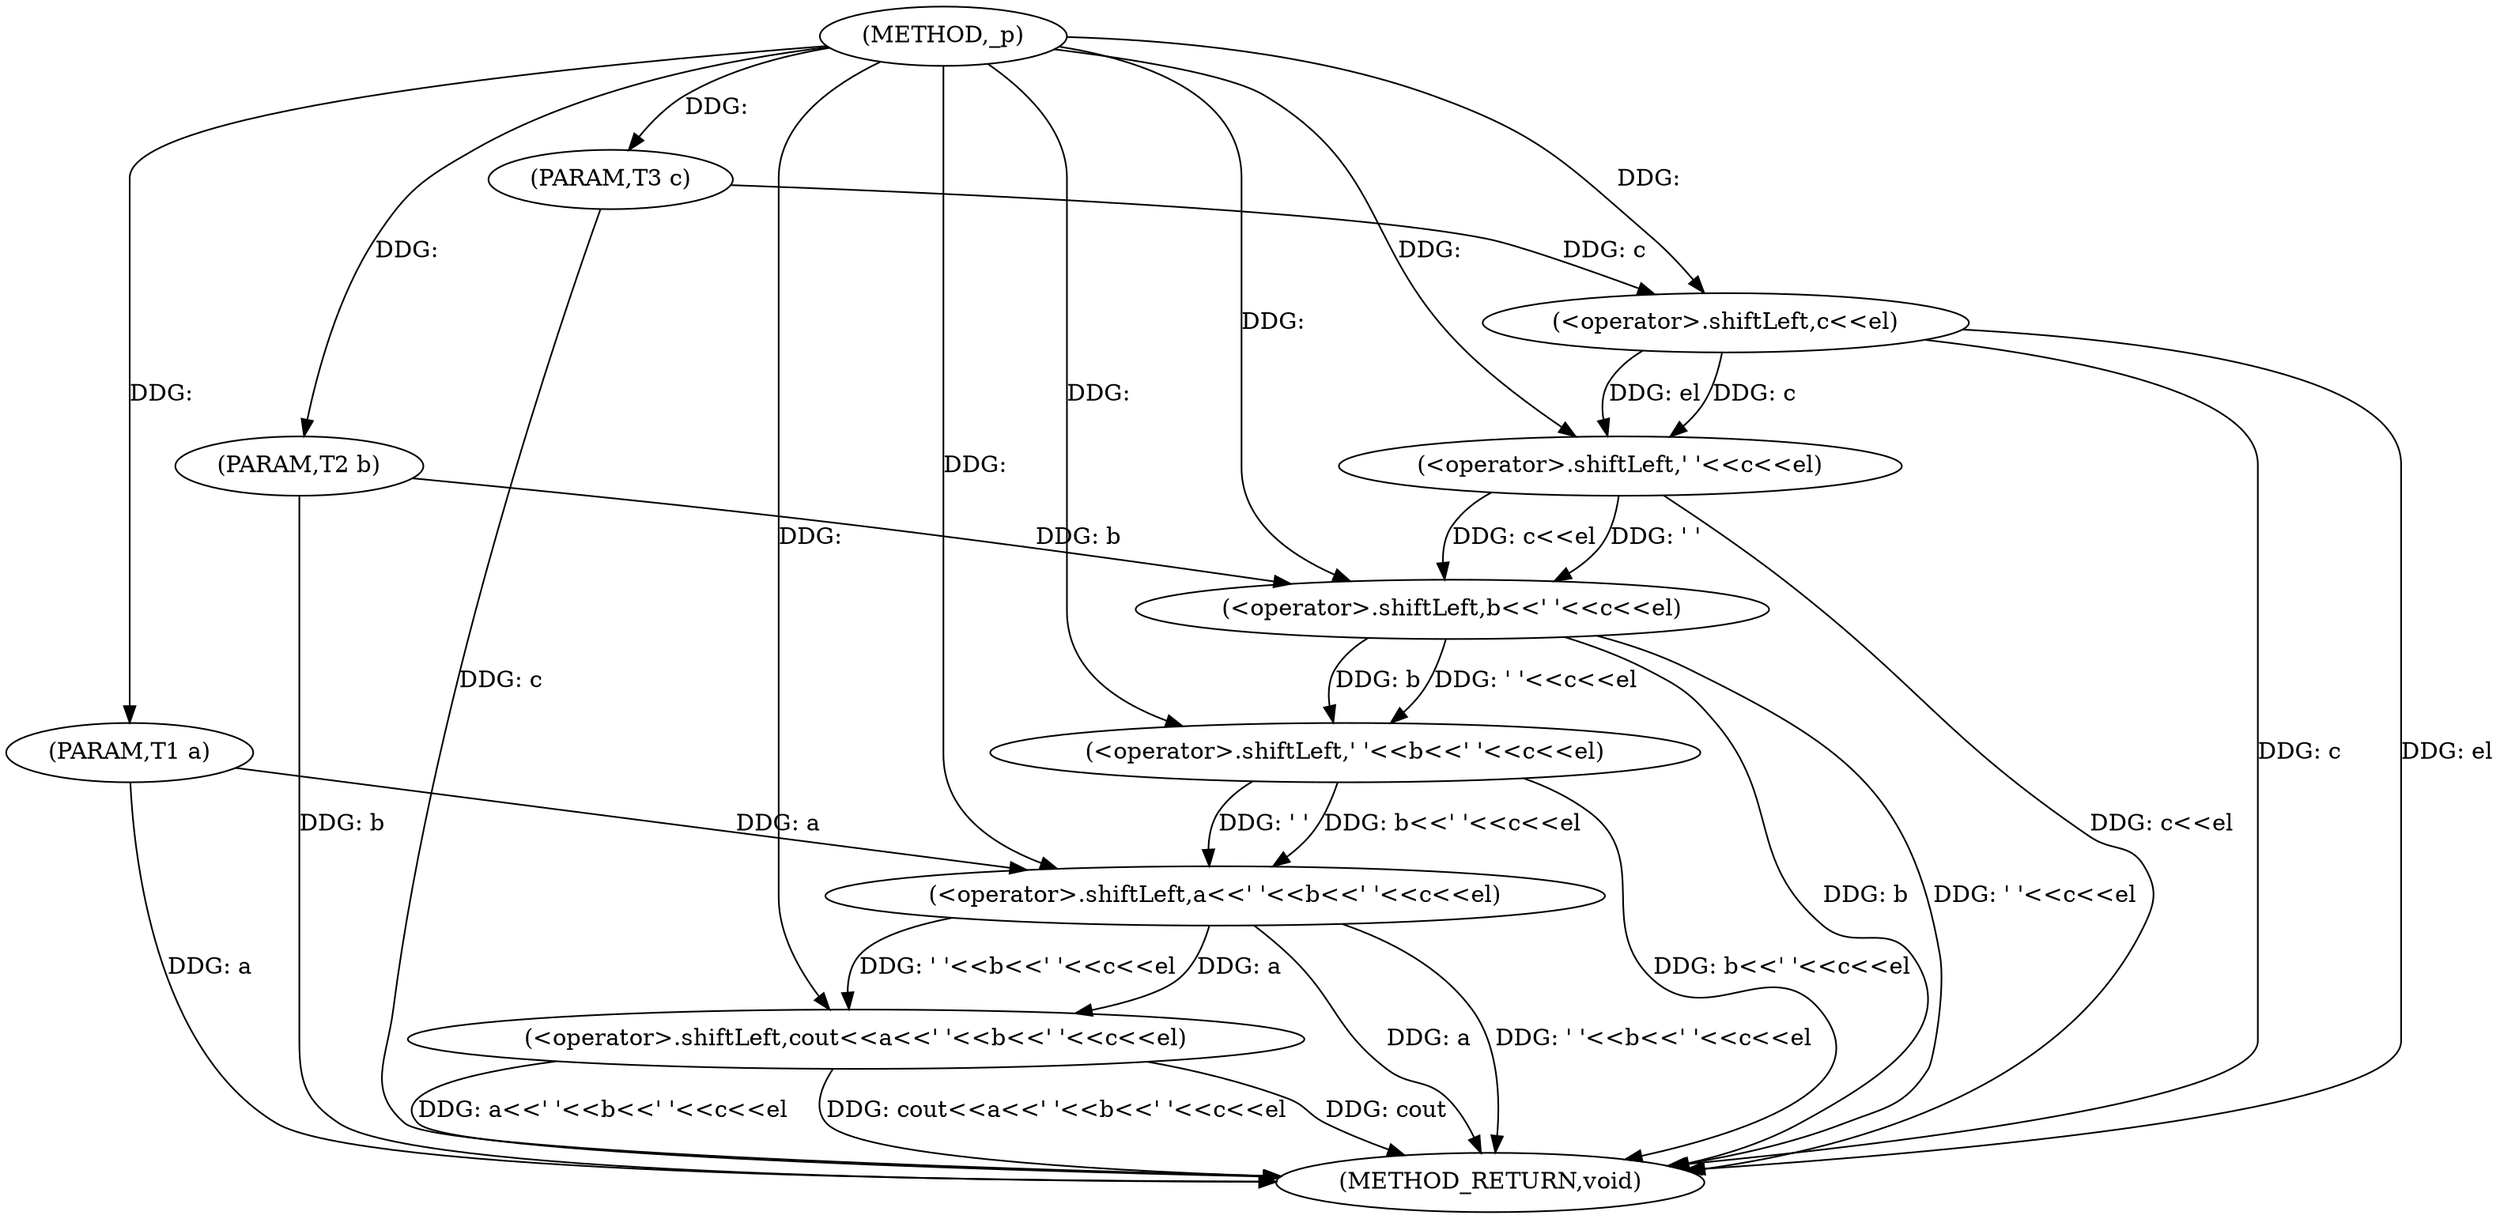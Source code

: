 digraph "_p" {  
"1000136" [label = "(METHOD,_p)" ]
"1000154" [label = "(METHOD_RETURN,void)" ]
"1000137" [label = "(PARAM,T1 a)" ]
"1000138" [label = "(PARAM,T2 b)" ]
"1000139" [label = "(PARAM,T3 c)" ]
"1000141" [label = "(<operator>.shiftLeft,cout<<a<<' '<<b<<' '<<c<<el)" ]
"1000143" [label = "(<operator>.shiftLeft,a<<' '<<b<<' '<<c<<el)" ]
"1000145" [label = "(<operator>.shiftLeft,' '<<b<<' '<<c<<el)" ]
"1000147" [label = "(<operator>.shiftLeft,b<<' '<<c<<el)" ]
"1000149" [label = "(<operator>.shiftLeft,' '<<c<<el)" ]
"1000151" [label = "(<operator>.shiftLeft,c<<el)" ]
  "1000137" -> "1000154"  [ label = "DDG: a"] 
  "1000138" -> "1000154"  [ label = "DDG: b"] 
  "1000139" -> "1000154"  [ label = "DDG: c"] 
  "1000143" -> "1000154"  [ label = "DDG: a"] 
  "1000147" -> "1000154"  [ label = "DDG: b"] 
  "1000151" -> "1000154"  [ label = "DDG: c"] 
  "1000149" -> "1000154"  [ label = "DDG: c<<el"] 
  "1000147" -> "1000154"  [ label = "DDG: ' '<<c<<el"] 
  "1000145" -> "1000154"  [ label = "DDG: b<<' '<<c<<el"] 
  "1000143" -> "1000154"  [ label = "DDG: ' '<<b<<' '<<c<<el"] 
  "1000141" -> "1000154"  [ label = "DDG: a<<' '<<b<<' '<<c<<el"] 
  "1000141" -> "1000154"  [ label = "DDG: cout<<a<<' '<<b<<' '<<c<<el"] 
  "1000151" -> "1000154"  [ label = "DDG: el"] 
  "1000141" -> "1000154"  [ label = "DDG: cout"] 
  "1000136" -> "1000137"  [ label = "DDG: "] 
  "1000136" -> "1000138"  [ label = "DDG: "] 
  "1000136" -> "1000139"  [ label = "DDG: "] 
  "1000136" -> "1000141"  [ label = "DDG: "] 
  "1000143" -> "1000141"  [ label = "DDG: ' '<<b<<' '<<c<<el"] 
  "1000143" -> "1000141"  [ label = "DDG: a"] 
  "1000137" -> "1000143"  [ label = "DDG: a"] 
  "1000136" -> "1000143"  [ label = "DDG: "] 
  "1000145" -> "1000143"  [ label = "DDG: ' '"] 
  "1000145" -> "1000143"  [ label = "DDG: b<<' '<<c<<el"] 
  "1000136" -> "1000145"  [ label = "DDG: "] 
  "1000147" -> "1000145"  [ label = "DDG: b"] 
  "1000147" -> "1000145"  [ label = "DDG: ' '<<c<<el"] 
  "1000138" -> "1000147"  [ label = "DDG: b"] 
  "1000136" -> "1000147"  [ label = "DDG: "] 
  "1000149" -> "1000147"  [ label = "DDG: c<<el"] 
  "1000149" -> "1000147"  [ label = "DDG: ' '"] 
  "1000136" -> "1000149"  [ label = "DDG: "] 
  "1000151" -> "1000149"  [ label = "DDG: el"] 
  "1000151" -> "1000149"  [ label = "DDG: c"] 
  "1000139" -> "1000151"  [ label = "DDG: c"] 
  "1000136" -> "1000151"  [ label = "DDG: "] 
}
